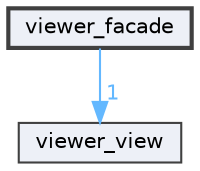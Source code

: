 digraph "/home/meteoriw/CPP4_3DViewer_v2.0-1/src/viewer_facade"
{
 // LATEX_PDF_SIZE
  bgcolor="transparent";
  edge [fontname=Helvetica,fontsize=10,labelfontname=Helvetica,labelfontsize=10];
  node [fontname=Helvetica,fontsize=10,shape=box,height=0.2,width=0.4];
  compound=true
  dir_95c8ec989fe0a5f20e347f383dba1f49 [label="viewer_facade", fillcolor="#edf0f7", color="grey25", style="filled,bold", URL="dir_95c8ec989fe0a5f20e347f383dba1f49.html",tooltip=""];
  dir_ce2b9012ea9e12de77460a910124c301 [label="viewer_view", fillcolor="#edf0f7", color="grey25", style="filled", URL="dir_ce2b9012ea9e12de77460a910124c301.html",tooltip=""];
  dir_95c8ec989fe0a5f20e347f383dba1f49->dir_ce2b9012ea9e12de77460a910124c301 [headlabel="1", labeldistance=1.5 headhref="dir_000001_000003.html" href="dir_000001_000003.html" color="steelblue1" fontcolor="steelblue1"];
}
